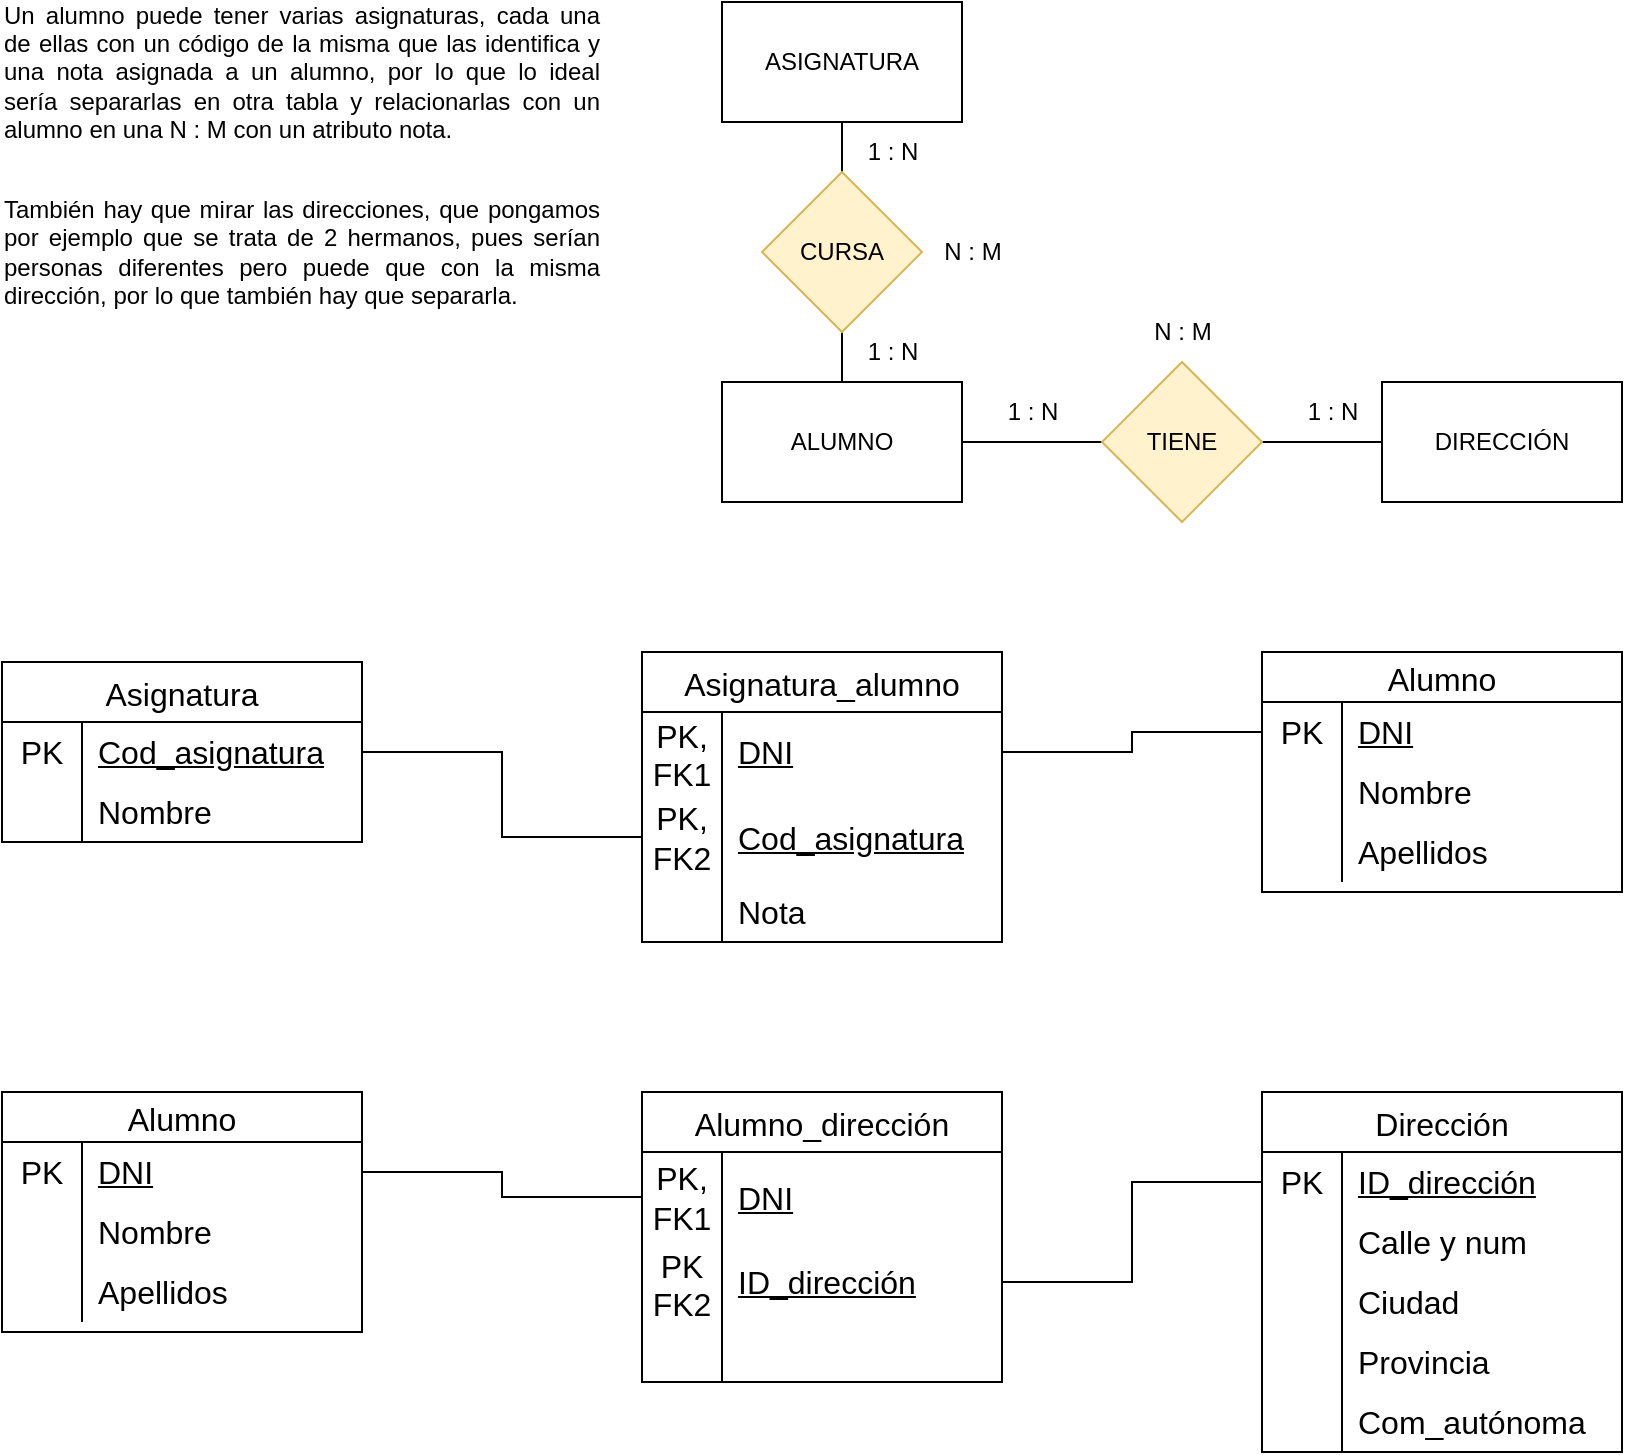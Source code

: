 <mxfile version="22.1.0" type="github">
  <diagram name="Página-1" id="C3KuIdNAv2LaoACR_fOr">
    <mxGraphModel dx="1434" dy="828" grid="1" gridSize="10" guides="1" tooltips="1" connect="1" arrows="1" fold="1" page="1" pageScale="1" pageWidth="827" pageHeight="1169" math="0" shadow="0">
      <root>
        <mxCell id="0" />
        <mxCell id="1" parent="0" />
        <mxCell id="yew2p4ckz5UEHxFNK0TZ-1" value="&lt;div style=&quot;text-align: justify;&quot;&gt;&lt;span style=&quot;background-color: initial;&quot;&gt;Un alumno puede tener varias asignaturas, cada una de ellas con un código de la misma que las identifica y una nota asignada a un alumno, por lo que lo ideal sería separarlas en otra tabla y relacionarlas con un alumno en una N : M con un atributo nota.&lt;/span&gt;&lt;/div&gt;" style="text;html=1;strokeColor=none;fillColor=none;align=center;verticalAlign=middle;whiteSpace=wrap;rounded=0;" vertex="1" parent="1">
          <mxGeometry x="10" y="60" width="300" height="30" as="geometry" />
        </mxCell>
        <mxCell id="yew2p4ckz5UEHxFNK0TZ-2" value="ALUMNO" style="rounded=0;whiteSpace=wrap;html=1;" vertex="1" parent="1">
          <mxGeometry x="370" y="230" width="120" height="60" as="geometry" />
        </mxCell>
        <mxCell id="yew2p4ckz5UEHxFNK0TZ-3" value="ASIGNATURA" style="rounded=0;whiteSpace=wrap;html=1;" vertex="1" parent="1">
          <mxGeometry x="370" y="40" width="120" height="60" as="geometry" />
        </mxCell>
        <mxCell id="yew2p4ckz5UEHxFNK0TZ-4" value="&lt;div style=&quot;text-align: justify;&quot;&gt;&lt;span style=&quot;background-color: initial;&quot;&gt;También hay que mirar las direcciones, que pongamos por ejemplo que se trata de 2 hermanos, pues serían personas diferentes pero puede que con la misma dirección, por lo que también hay que separarla.&lt;/span&gt;&lt;/div&gt;" style="text;html=1;strokeColor=none;fillColor=none;align=center;verticalAlign=middle;whiteSpace=wrap;rounded=0;" vertex="1" parent="1">
          <mxGeometry x="10" y="150" width="300" height="30" as="geometry" />
        </mxCell>
        <mxCell id="yew2p4ckz5UEHxFNK0TZ-5" value="DIRECCIÓN" style="rounded=0;whiteSpace=wrap;html=1;" vertex="1" parent="1">
          <mxGeometry x="700" y="230" width="120" height="60" as="geometry" />
        </mxCell>
        <mxCell id="yew2p4ckz5UEHxFNK0TZ-8" value="" style="edgeStyle=orthogonalEdgeStyle;rounded=0;orthogonalLoop=1;jettySize=auto;html=1;endArrow=none;endFill=0;" edge="1" parent="1" source="yew2p4ckz5UEHxFNK0TZ-6" target="yew2p4ckz5UEHxFNK0TZ-3">
          <mxGeometry relative="1" as="geometry" />
        </mxCell>
        <mxCell id="yew2p4ckz5UEHxFNK0TZ-9" value="" style="edgeStyle=orthogonalEdgeStyle;rounded=0;orthogonalLoop=1;jettySize=auto;html=1;endArrow=none;endFill=0;" edge="1" parent="1" source="yew2p4ckz5UEHxFNK0TZ-6" target="yew2p4ckz5UEHxFNK0TZ-2">
          <mxGeometry relative="1" as="geometry" />
        </mxCell>
        <mxCell id="yew2p4ckz5UEHxFNK0TZ-6" value="CURSA" style="rhombus;whiteSpace=wrap;html=1;fillColor=#fff2cc;strokeColor=#d6b656;" vertex="1" parent="1">
          <mxGeometry x="390" y="125" width="80" height="80" as="geometry" />
        </mxCell>
        <mxCell id="yew2p4ckz5UEHxFNK0TZ-10" value="" style="edgeStyle=orthogonalEdgeStyle;rounded=0;orthogonalLoop=1;jettySize=auto;html=1;endArrow=none;endFill=0;" edge="1" parent="1" source="yew2p4ckz5UEHxFNK0TZ-7" target="yew2p4ckz5UEHxFNK0TZ-5">
          <mxGeometry relative="1" as="geometry" />
        </mxCell>
        <mxCell id="yew2p4ckz5UEHxFNK0TZ-11" value="" style="edgeStyle=orthogonalEdgeStyle;rounded=0;orthogonalLoop=1;jettySize=auto;html=1;endArrow=none;endFill=0;" edge="1" parent="1" source="yew2p4ckz5UEHxFNK0TZ-7" target="yew2p4ckz5UEHxFNK0TZ-2">
          <mxGeometry relative="1" as="geometry" />
        </mxCell>
        <mxCell id="yew2p4ckz5UEHxFNK0TZ-7" value="TIENE" style="rhombus;whiteSpace=wrap;html=1;fillColor=#fff2cc;strokeColor=#d6b656;" vertex="1" parent="1">
          <mxGeometry x="560" y="220" width="80" height="80" as="geometry" />
        </mxCell>
        <mxCell id="yew2p4ckz5UEHxFNK0TZ-12" value="1 : N" style="text;html=1;align=center;verticalAlign=middle;resizable=0;points=[];autosize=1;strokeColor=none;fillColor=none;" vertex="1" parent="1">
          <mxGeometry x="650" y="230" width="50" height="30" as="geometry" />
        </mxCell>
        <mxCell id="yew2p4ckz5UEHxFNK0TZ-13" value="1 : N" style="text;html=1;align=center;verticalAlign=middle;resizable=0;points=[];autosize=1;strokeColor=none;fillColor=none;" vertex="1" parent="1">
          <mxGeometry x="500" y="230" width="50" height="30" as="geometry" />
        </mxCell>
        <mxCell id="yew2p4ckz5UEHxFNK0TZ-14" value="N : M" style="text;html=1;align=center;verticalAlign=middle;resizable=0;points=[];autosize=1;strokeColor=none;fillColor=none;" vertex="1" parent="1">
          <mxGeometry x="575" y="190" width="50" height="30" as="geometry" />
        </mxCell>
        <mxCell id="yew2p4ckz5UEHxFNK0TZ-15" value="1 : N" style="text;html=1;align=center;verticalAlign=middle;resizable=0;points=[];autosize=1;strokeColor=none;fillColor=none;" vertex="1" parent="1">
          <mxGeometry x="430" y="200" width="50" height="30" as="geometry" />
        </mxCell>
        <mxCell id="yew2p4ckz5UEHxFNK0TZ-16" value="1 : N" style="text;html=1;align=center;verticalAlign=middle;resizable=0;points=[];autosize=1;strokeColor=none;fillColor=none;" vertex="1" parent="1">
          <mxGeometry x="430" y="100" width="50" height="30" as="geometry" />
        </mxCell>
        <mxCell id="yew2p4ckz5UEHxFNK0TZ-17" value="N : M" style="text;html=1;align=center;verticalAlign=middle;resizable=0;points=[];autosize=1;strokeColor=none;fillColor=none;" vertex="1" parent="1">
          <mxGeometry x="470" y="150" width="50" height="30" as="geometry" />
        </mxCell>
        <mxCell id="yew2p4ckz5UEHxFNK0TZ-18" value="Asignatura_alumno" style="shape=table;startSize=30;container=1;collapsible=0;childLayout=tableLayout;fixedRows=1;rowLines=0;fontStyle=0;strokeColor=default;fontSize=16;" vertex="1" parent="1">
          <mxGeometry x="330" y="365" width="180" height="145" as="geometry" />
        </mxCell>
        <mxCell id="yew2p4ckz5UEHxFNK0TZ-19" value="" style="shape=tableRow;horizontal=0;startSize=0;swimlaneHead=0;swimlaneBody=0;top=0;left=0;bottom=0;right=0;collapsible=0;dropTarget=0;fillColor=none;points=[[0,0.5],[1,0.5]];portConstraint=eastwest;strokeColor=inherit;fontSize=16;" vertex="1" parent="yew2p4ckz5UEHxFNK0TZ-18">
          <mxGeometry y="30" width="180" height="40" as="geometry" />
        </mxCell>
        <mxCell id="yew2p4ckz5UEHxFNK0TZ-20" value="PK, FK1" style="shape=partialRectangle;html=1;whiteSpace=wrap;connectable=0;fillColor=none;top=0;left=0;bottom=0;right=0;overflow=hidden;pointerEvents=1;strokeColor=inherit;fontSize=16;" vertex="1" parent="yew2p4ckz5UEHxFNK0TZ-19">
          <mxGeometry width="40" height="40" as="geometry">
            <mxRectangle width="40" height="40" as="alternateBounds" />
          </mxGeometry>
        </mxCell>
        <mxCell id="yew2p4ckz5UEHxFNK0TZ-21" value="&lt;u&gt;DNI&lt;/u&gt;" style="shape=partialRectangle;html=1;whiteSpace=wrap;connectable=0;fillColor=none;top=0;left=0;bottom=0;right=0;align=left;spacingLeft=6;overflow=hidden;strokeColor=inherit;fontSize=16;" vertex="1" parent="yew2p4ckz5UEHxFNK0TZ-19">
          <mxGeometry x="40" width="140" height="40" as="geometry">
            <mxRectangle width="140" height="40" as="alternateBounds" />
          </mxGeometry>
        </mxCell>
        <mxCell id="yew2p4ckz5UEHxFNK0TZ-22" value="" style="shape=tableRow;horizontal=0;startSize=0;swimlaneHead=0;swimlaneBody=0;top=0;left=0;bottom=0;right=0;collapsible=0;dropTarget=0;fillColor=none;points=[[0,0.5],[1,0.5]];portConstraint=eastwest;strokeColor=inherit;fontSize=16;" vertex="1" parent="yew2p4ckz5UEHxFNK0TZ-18">
          <mxGeometry y="70" width="180" height="45" as="geometry" />
        </mxCell>
        <mxCell id="yew2p4ckz5UEHxFNK0TZ-23" value="PK, FK2" style="shape=partialRectangle;html=1;whiteSpace=wrap;connectable=0;fillColor=none;top=0;left=0;bottom=0;right=0;overflow=hidden;strokeColor=inherit;fontSize=16;" vertex="1" parent="yew2p4ckz5UEHxFNK0TZ-22">
          <mxGeometry width="40" height="45" as="geometry">
            <mxRectangle width="40" height="45" as="alternateBounds" />
          </mxGeometry>
        </mxCell>
        <mxCell id="yew2p4ckz5UEHxFNK0TZ-24" value="&lt;u&gt;Cod_asignatura&lt;/u&gt;" style="shape=partialRectangle;html=1;whiteSpace=wrap;connectable=0;fillColor=none;top=0;left=0;bottom=0;right=0;align=left;spacingLeft=6;overflow=hidden;strokeColor=inherit;fontSize=16;" vertex="1" parent="yew2p4ckz5UEHxFNK0TZ-22">
          <mxGeometry x="40" width="140" height="45" as="geometry">
            <mxRectangle width="140" height="45" as="alternateBounds" />
          </mxGeometry>
        </mxCell>
        <mxCell id="yew2p4ckz5UEHxFNK0TZ-25" value="" style="shape=tableRow;horizontal=0;startSize=0;swimlaneHead=0;swimlaneBody=0;top=0;left=0;bottom=0;right=0;collapsible=0;dropTarget=0;fillColor=none;points=[[0,0.5],[1,0.5]];portConstraint=eastwest;strokeColor=inherit;fontSize=16;" vertex="1" parent="yew2p4ckz5UEHxFNK0TZ-18">
          <mxGeometry y="115" width="180" height="30" as="geometry" />
        </mxCell>
        <mxCell id="yew2p4ckz5UEHxFNK0TZ-26" value="" style="shape=partialRectangle;html=1;whiteSpace=wrap;connectable=0;fillColor=none;top=0;left=0;bottom=0;right=0;overflow=hidden;strokeColor=inherit;fontSize=16;" vertex="1" parent="yew2p4ckz5UEHxFNK0TZ-25">
          <mxGeometry width="40" height="30" as="geometry">
            <mxRectangle width="40" height="30" as="alternateBounds" />
          </mxGeometry>
        </mxCell>
        <mxCell id="yew2p4ckz5UEHxFNK0TZ-27" value="Nota" style="shape=partialRectangle;html=1;whiteSpace=wrap;connectable=0;fillColor=none;top=0;left=0;bottom=0;right=0;align=left;spacingLeft=6;overflow=hidden;strokeColor=inherit;fontSize=16;" vertex="1" parent="yew2p4ckz5UEHxFNK0TZ-25">
          <mxGeometry x="40" width="140" height="30" as="geometry">
            <mxRectangle width="140" height="30" as="alternateBounds" />
          </mxGeometry>
        </mxCell>
        <mxCell id="yew2p4ckz5UEHxFNK0TZ-28" value="Alumno" style="shape=table;startSize=25;container=1;collapsible=0;childLayout=tableLayout;fixedRows=1;rowLines=0;fontStyle=0;strokeColor=default;fontSize=16;" vertex="1" parent="1">
          <mxGeometry x="640" y="365" width="180" height="120" as="geometry" />
        </mxCell>
        <mxCell id="yew2p4ckz5UEHxFNK0TZ-29" value="" style="shape=tableRow;horizontal=0;startSize=0;swimlaneHead=0;swimlaneBody=0;top=0;left=0;bottom=0;right=0;collapsible=0;dropTarget=0;fillColor=none;points=[[0,0.5],[1,0.5]];portConstraint=eastwest;strokeColor=inherit;fontSize=16;" vertex="1" parent="yew2p4ckz5UEHxFNK0TZ-28">
          <mxGeometry y="25" width="180" height="30" as="geometry" />
        </mxCell>
        <mxCell id="yew2p4ckz5UEHxFNK0TZ-30" value="PK" style="shape=partialRectangle;html=1;whiteSpace=wrap;connectable=0;fillColor=none;top=0;left=0;bottom=0;right=0;overflow=hidden;pointerEvents=1;strokeColor=inherit;fontSize=16;" vertex="1" parent="yew2p4ckz5UEHxFNK0TZ-29">
          <mxGeometry width="40" height="30" as="geometry">
            <mxRectangle width="40" height="30" as="alternateBounds" />
          </mxGeometry>
        </mxCell>
        <mxCell id="yew2p4ckz5UEHxFNK0TZ-31" value="&lt;u&gt;DNI&lt;/u&gt;" style="shape=partialRectangle;html=1;whiteSpace=wrap;connectable=0;fillColor=none;top=0;left=0;bottom=0;right=0;align=left;spacingLeft=6;overflow=hidden;strokeColor=inherit;fontSize=16;" vertex="1" parent="yew2p4ckz5UEHxFNK0TZ-29">
          <mxGeometry x="40" width="140" height="30" as="geometry">
            <mxRectangle width="140" height="30" as="alternateBounds" />
          </mxGeometry>
        </mxCell>
        <mxCell id="yew2p4ckz5UEHxFNK0TZ-32" value="" style="shape=tableRow;horizontal=0;startSize=0;swimlaneHead=0;swimlaneBody=0;top=0;left=0;bottom=0;right=0;collapsible=0;dropTarget=0;fillColor=none;points=[[0,0.5],[1,0.5]];portConstraint=eastwest;strokeColor=inherit;fontSize=16;" vertex="1" parent="yew2p4ckz5UEHxFNK0TZ-28">
          <mxGeometry y="55" width="180" height="30" as="geometry" />
        </mxCell>
        <mxCell id="yew2p4ckz5UEHxFNK0TZ-33" value="" style="shape=partialRectangle;html=1;whiteSpace=wrap;connectable=0;fillColor=none;top=0;left=0;bottom=0;right=0;overflow=hidden;strokeColor=inherit;fontSize=16;" vertex="1" parent="yew2p4ckz5UEHxFNK0TZ-32">
          <mxGeometry width="40" height="30" as="geometry">
            <mxRectangle width="40" height="30" as="alternateBounds" />
          </mxGeometry>
        </mxCell>
        <mxCell id="yew2p4ckz5UEHxFNK0TZ-34" value="Nombre" style="shape=partialRectangle;html=1;whiteSpace=wrap;connectable=0;fillColor=none;top=0;left=0;bottom=0;right=0;align=left;spacingLeft=6;overflow=hidden;strokeColor=inherit;fontSize=16;" vertex="1" parent="yew2p4ckz5UEHxFNK0TZ-32">
          <mxGeometry x="40" width="140" height="30" as="geometry">
            <mxRectangle width="140" height="30" as="alternateBounds" />
          </mxGeometry>
        </mxCell>
        <mxCell id="yew2p4ckz5UEHxFNK0TZ-35" value="" style="shape=tableRow;horizontal=0;startSize=0;swimlaneHead=0;swimlaneBody=0;top=0;left=0;bottom=0;right=0;collapsible=0;dropTarget=0;fillColor=none;points=[[0,0.5],[1,0.5]];portConstraint=eastwest;strokeColor=inherit;fontSize=16;" vertex="1" parent="yew2p4ckz5UEHxFNK0TZ-28">
          <mxGeometry y="85" width="180" height="30" as="geometry" />
        </mxCell>
        <mxCell id="yew2p4ckz5UEHxFNK0TZ-36" value="" style="shape=partialRectangle;html=1;whiteSpace=wrap;connectable=0;fillColor=none;top=0;left=0;bottom=0;right=0;overflow=hidden;strokeColor=inherit;fontSize=16;" vertex="1" parent="yew2p4ckz5UEHxFNK0TZ-35">
          <mxGeometry width="40" height="30" as="geometry">
            <mxRectangle width="40" height="30" as="alternateBounds" />
          </mxGeometry>
        </mxCell>
        <mxCell id="yew2p4ckz5UEHxFNK0TZ-37" value="Apellidos" style="shape=partialRectangle;html=1;whiteSpace=wrap;connectable=0;fillColor=none;top=0;left=0;bottom=0;right=0;align=left;spacingLeft=6;overflow=hidden;strokeColor=inherit;fontSize=16;" vertex="1" parent="yew2p4ckz5UEHxFNK0TZ-35">
          <mxGeometry x="40" width="140" height="30" as="geometry">
            <mxRectangle width="140" height="30" as="alternateBounds" />
          </mxGeometry>
        </mxCell>
        <mxCell id="yew2p4ckz5UEHxFNK0TZ-38" value="Asignatura" style="shape=table;startSize=30;container=1;collapsible=0;childLayout=tableLayout;fixedRows=1;rowLines=0;fontStyle=0;strokeColor=default;fontSize=16;" vertex="1" parent="1">
          <mxGeometry x="10" y="370" width="180" height="90" as="geometry" />
        </mxCell>
        <mxCell id="yew2p4ckz5UEHxFNK0TZ-39" value="" style="shape=tableRow;horizontal=0;startSize=0;swimlaneHead=0;swimlaneBody=0;top=0;left=0;bottom=0;right=0;collapsible=0;dropTarget=0;fillColor=none;points=[[0,0.5],[1,0.5]];portConstraint=eastwest;strokeColor=inherit;fontSize=16;" vertex="1" parent="yew2p4ckz5UEHxFNK0TZ-38">
          <mxGeometry y="30" width="180" height="30" as="geometry" />
        </mxCell>
        <mxCell id="yew2p4ckz5UEHxFNK0TZ-40" value="PK" style="shape=partialRectangle;html=1;whiteSpace=wrap;connectable=0;fillColor=none;top=0;left=0;bottom=0;right=0;overflow=hidden;pointerEvents=1;strokeColor=inherit;fontSize=16;" vertex="1" parent="yew2p4ckz5UEHxFNK0TZ-39">
          <mxGeometry width="40" height="30" as="geometry">
            <mxRectangle width="40" height="30" as="alternateBounds" />
          </mxGeometry>
        </mxCell>
        <mxCell id="yew2p4ckz5UEHxFNK0TZ-41" value="&lt;u&gt;Cod_asignatura&lt;/u&gt;" style="shape=partialRectangle;html=1;whiteSpace=wrap;connectable=0;fillColor=none;top=0;left=0;bottom=0;right=0;align=left;spacingLeft=6;overflow=hidden;strokeColor=inherit;fontSize=16;" vertex="1" parent="yew2p4ckz5UEHxFNK0TZ-39">
          <mxGeometry x="40" width="140" height="30" as="geometry">
            <mxRectangle width="140" height="30" as="alternateBounds" />
          </mxGeometry>
        </mxCell>
        <mxCell id="yew2p4ckz5UEHxFNK0TZ-45" value="" style="shape=tableRow;horizontal=0;startSize=0;swimlaneHead=0;swimlaneBody=0;top=0;left=0;bottom=0;right=0;collapsible=0;dropTarget=0;fillColor=none;points=[[0,0.5],[1,0.5]];portConstraint=eastwest;strokeColor=inherit;fontSize=16;" vertex="1" parent="yew2p4ckz5UEHxFNK0TZ-38">
          <mxGeometry y="60" width="180" height="30" as="geometry" />
        </mxCell>
        <mxCell id="yew2p4ckz5UEHxFNK0TZ-46" value="" style="shape=partialRectangle;html=1;whiteSpace=wrap;connectable=0;fillColor=none;top=0;left=0;bottom=0;right=0;overflow=hidden;strokeColor=inherit;fontSize=16;" vertex="1" parent="yew2p4ckz5UEHxFNK0TZ-45">
          <mxGeometry width="40" height="30" as="geometry">
            <mxRectangle width="40" height="30" as="alternateBounds" />
          </mxGeometry>
        </mxCell>
        <mxCell id="yew2p4ckz5UEHxFNK0TZ-47" value="Nombre" style="shape=partialRectangle;html=1;whiteSpace=wrap;connectable=0;fillColor=none;top=0;left=0;bottom=0;right=0;align=left;spacingLeft=6;overflow=hidden;strokeColor=inherit;fontSize=16;" vertex="1" parent="yew2p4ckz5UEHxFNK0TZ-45">
          <mxGeometry x="40" width="140" height="30" as="geometry">
            <mxRectangle width="140" height="30" as="alternateBounds" />
          </mxGeometry>
        </mxCell>
        <mxCell id="yew2p4ckz5UEHxFNK0TZ-48" style="edgeStyle=orthogonalEdgeStyle;rounded=0;orthogonalLoop=1;jettySize=auto;html=1;exitX=0;exitY=0.5;exitDx=0;exitDy=0;entryX=1;entryY=0.5;entryDx=0;entryDy=0;endArrow=none;endFill=0;" edge="1" parent="1" source="yew2p4ckz5UEHxFNK0TZ-29" target="yew2p4ckz5UEHxFNK0TZ-19">
          <mxGeometry relative="1" as="geometry" />
        </mxCell>
        <mxCell id="yew2p4ckz5UEHxFNK0TZ-49" style="edgeStyle=orthogonalEdgeStyle;rounded=0;orthogonalLoop=1;jettySize=auto;html=1;exitX=1;exitY=0.5;exitDx=0;exitDy=0;entryX=0;entryY=0.5;entryDx=0;entryDy=0;endArrow=none;endFill=0;" edge="1" parent="1" source="yew2p4ckz5UEHxFNK0TZ-39" target="yew2p4ckz5UEHxFNK0TZ-22">
          <mxGeometry relative="1" as="geometry" />
        </mxCell>
        <mxCell id="yew2p4ckz5UEHxFNK0TZ-50" value="Alumno_dirección" style="shape=table;startSize=30;container=1;collapsible=0;childLayout=tableLayout;fixedRows=1;rowLines=0;fontStyle=0;strokeColor=default;fontSize=16;" vertex="1" parent="1">
          <mxGeometry x="330" y="585" width="180" height="145" as="geometry" />
        </mxCell>
        <mxCell id="yew2p4ckz5UEHxFNK0TZ-51" value="" style="shape=tableRow;horizontal=0;startSize=0;swimlaneHead=0;swimlaneBody=0;top=0;left=0;bottom=0;right=0;collapsible=0;dropTarget=0;fillColor=none;points=[[0,0.5],[1,0.5]];portConstraint=eastwest;strokeColor=inherit;fontSize=16;" vertex="1" parent="yew2p4ckz5UEHxFNK0TZ-50">
          <mxGeometry y="30" width="180" height="45" as="geometry" />
        </mxCell>
        <mxCell id="yew2p4ckz5UEHxFNK0TZ-52" value="PK, FK1" style="shape=partialRectangle;html=1;whiteSpace=wrap;connectable=0;fillColor=none;top=0;left=0;bottom=0;right=0;overflow=hidden;pointerEvents=1;strokeColor=inherit;fontSize=16;" vertex="1" parent="yew2p4ckz5UEHxFNK0TZ-51">
          <mxGeometry width="40" height="45" as="geometry">
            <mxRectangle width="40" height="45" as="alternateBounds" />
          </mxGeometry>
        </mxCell>
        <mxCell id="yew2p4ckz5UEHxFNK0TZ-53" value="&lt;u&gt;DNI&lt;/u&gt;" style="shape=partialRectangle;html=1;whiteSpace=wrap;connectable=0;fillColor=none;top=0;left=0;bottom=0;right=0;align=left;spacingLeft=6;overflow=hidden;strokeColor=inherit;fontSize=16;" vertex="1" parent="yew2p4ckz5UEHxFNK0TZ-51">
          <mxGeometry x="40" width="140" height="45" as="geometry">
            <mxRectangle width="140" height="45" as="alternateBounds" />
          </mxGeometry>
        </mxCell>
        <mxCell id="yew2p4ckz5UEHxFNK0TZ-54" value="" style="shape=tableRow;horizontal=0;startSize=0;swimlaneHead=0;swimlaneBody=0;top=0;left=0;bottom=0;right=0;collapsible=0;dropTarget=0;fillColor=none;points=[[0,0.5],[1,0.5]];portConstraint=eastwest;strokeColor=inherit;fontSize=16;" vertex="1" parent="yew2p4ckz5UEHxFNK0TZ-50">
          <mxGeometry y="75" width="180" height="40" as="geometry" />
        </mxCell>
        <mxCell id="yew2p4ckz5UEHxFNK0TZ-55" value="PK&lt;br&gt;FK2" style="shape=partialRectangle;html=1;whiteSpace=wrap;connectable=0;fillColor=none;top=0;left=0;bottom=0;right=0;overflow=hidden;strokeColor=inherit;fontSize=16;" vertex="1" parent="yew2p4ckz5UEHxFNK0TZ-54">
          <mxGeometry width="40" height="40" as="geometry">
            <mxRectangle width="40" height="40" as="alternateBounds" />
          </mxGeometry>
        </mxCell>
        <mxCell id="yew2p4ckz5UEHxFNK0TZ-56" value="&lt;u&gt;ID_dirección&lt;/u&gt;" style="shape=partialRectangle;html=1;whiteSpace=wrap;connectable=0;fillColor=none;top=0;left=0;bottom=0;right=0;align=left;spacingLeft=6;overflow=hidden;strokeColor=inherit;fontSize=16;" vertex="1" parent="yew2p4ckz5UEHxFNK0TZ-54">
          <mxGeometry x="40" width="140" height="40" as="geometry">
            <mxRectangle width="140" height="40" as="alternateBounds" />
          </mxGeometry>
        </mxCell>
        <mxCell id="yew2p4ckz5UEHxFNK0TZ-57" value="" style="shape=tableRow;horizontal=0;startSize=0;swimlaneHead=0;swimlaneBody=0;top=0;left=0;bottom=0;right=0;collapsible=0;dropTarget=0;fillColor=none;points=[[0,0.5],[1,0.5]];portConstraint=eastwest;strokeColor=inherit;fontSize=16;" vertex="1" parent="yew2p4ckz5UEHxFNK0TZ-50">
          <mxGeometry y="115" width="180" height="30" as="geometry" />
        </mxCell>
        <mxCell id="yew2p4ckz5UEHxFNK0TZ-58" value="" style="shape=partialRectangle;html=1;whiteSpace=wrap;connectable=0;fillColor=none;top=0;left=0;bottom=0;right=0;overflow=hidden;strokeColor=inherit;fontSize=16;" vertex="1" parent="yew2p4ckz5UEHxFNK0TZ-57">
          <mxGeometry width="40" height="30" as="geometry">
            <mxRectangle width="40" height="30" as="alternateBounds" />
          </mxGeometry>
        </mxCell>
        <mxCell id="yew2p4ckz5UEHxFNK0TZ-59" value="" style="shape=partialRectangle;html=1;whiteSpace=wrap;connectable=0;fillColor=none;top=0;left=0;bottom=0;right=0;align=left;spacingLeft=6;overflow=hidden;strokeColor=inherit;fontSize=16;" vertex="1" parent="yew2p4ckz5UEHxFNK0TZ-57">
          <mxGeometry x="40" width="140" height="30" as="geometry">
            <mxRectangle width="140" height="30" as="alternateBounds" />
          </mxGeometry>
        </mxCell>
        <mxCell id="yew2p4ckz5UEHxFNK0TZ-70" value="Alumno" style="shape=table;startSize=25;container=1;collapsible=0;childLayout=tableLayout;fixedRows=1;rowLines=0;fontStyle=0;strokeColor=default;fontSize=16;" vertex="1" parent="1">
          <mxGeometry x="10" y="585" width="180" height="120" as="geometry" />
        </mxCell>
        <mxCell id="yew2p4ckz5UEHxFNK0TZ-71" value="" style="shape=tableRow;horizontal=0;startSize=0;swimlaneHead=0;swimlaneBody=0;top=0;left=0;bottom=0;right=0;collapsible=0;dropTarget=0;fillColor=none;points=[[0,0.5],[1,0.5]];portConstraint=eastwest;strokeColor=inherit;fontSize=16;" vertex="1" parent="yew2p4ckz5UEHxFNK0TZ-70">
          <mxGeometry y="25" width="180" height="30" as="geometry" />
        </mxCell>
        <mxCell id="yew2p4ckz5UEHxFNK0TZ-72" value="PK" style="shape=partialRectangle;html=1;whiteSpace=wrap;connectable=0;fillColor=none;top=0;left=0;bottom=0;right=0;overflow=hidden;pointerEvents=1;strokeColor=inherit;fontSize=16;" vertex="1" parent="yew2p4ckz5UEHxFNK0TZ-71">
          <mxGeometry width="40" height="30" as="geometry">
            <mxRectangle width="40" height="30" as="alternateBounds" />
          </mxGeometry>
        </mxCell>
        <mxCell id="yew2p4ckz5UEHxFNK0TZ-73" value="&lt;u&gt;DNI&lt;/u&gt;" style="shape=partialRectangle;html=1;whiteSpace=wrap;connectable=0;fillColor=none;top=0;left=0;bottom=0;right=0;align=left;spacingLeft=6;overflow=hidden;strokeColor=inherit;fontSize=16;" vertex="1" parent="yew2p4ckz5UEHxFNK0TZ-71">
          <mxGeometry x="40" width="140" height="30" as="geometry">
            <mxRectangle width="140" height="30" as="alternateBounds" />
          </mxGeometry>
        </mxCell>
        <mxCell id="yew2p4ckz5UEHxFNK0TZ-74" value="" style="shape=tableRow;horizontal=0;startSize=0;swimlaneHead=0;swimlaneBody=0;top=0;left=0;bottom=0;right=0;collapsible=0;dropTarget=0;fillColor=none;points=[[0,0.5],[1,0.5]];portConstraint=eastwest;strokeColor=inherit;fontSize=16;" vertex="1" parent="yew2p4ckz5UEHxFNK0TZ-70">
          <mxGeometry y="55" width="180" height="30" as="geometry" />
        </mxCell>
        <mxCell id="yew2p4ckz5UEHxFNK0TZ-75" value="" style="shape=partialRectangle;html=1;whiteSpace=wrap;connectable=0;fillColor=none;top=0;left=0;bottom=0;right=0;overflow=hidden;strokeColor=inherit;fontSize=16;" vertex="1" parent="yew2p4ckz5UEHxFNK0TZ-74">
          <mxGeometry width="40" height="30" as="geometry">
            <mxRectangle width="40" height="30" as="alternateBounds" />
          </mxGeometry>
        </mxCell>
        <mxCell id="yew2p4ckz5UEHxFNK0TZ-76" value="Nombre" style="shape=partialRectangle;html=1;whiteSpace=wrap;connectable=0;fillColor=none;top=0;left=0;bottom=0;right=0;align=left;spacingLeft=6;overflow=hidden;strokeColor=inherit;fontSize=16;" vertex="1" parent="yew2p4ckz5UEHxFNK0TZ-74">
          <mxGeometry x="40" width="140" height="30" as="geometry">
            <mxRectangle width="140" height="30" as="alternateBounds" />
          </mxGeometry>
        </mxCell>
        <mxCell id="yew2p4ckz5UEHxFNK0TZ-77" value="" style="shape=tableRow;horizontal=0;startSize=0;swimlaneHead=0;swimlaneBody=0;top=0;left=0;bottom=0;right=0;collapsible=0;dropTarget=0;fillColor=none;points=[[0,0.5],[1,0.5]];portConstraint=eastwest;strokeColor=inherit;fontSize=16;" vertex="1" parent="yew2p4ckz5UEHxFNK0TZ-70">
          <mxGeometry y="85" width="180" height="30" as="geometry" />
        </mxCell>
        <mxCell id="yew2p4ckz5UEHxFNK0TZ-78" value="" style="shape=partialRectangle;html=1;whiteSpace=wrap;connectable=0;fillColor=none;top=0;left=0;bottom=0;right=0;overflow=hidden;strokeColor=inherit;fontSize=16;" vertex="1" parent="yew2p4ckz5UEHxFNK0TZ-77">
          <mxGeometry width="40" height="30" as="geometry">
            <mxRectangle width="40" height="30" as="alternateBounds" />
          </mxGeometry>
        </mxCell>
        <mxCell id="yew2p4ckz5UEHxFNK0TZ-79" value="Apellidos" style="shape=partialRectangle;html=1;whiteSpace=wrap;connectable=0;fillColor=none;top=0;left=0;bottom=0;right=0;align=left;spacingLeft=6;overflow=hidden;strokeColor=inherit;fontSize=16;" vertex="1" parent="yew2p4ckz5UEHxFNK0TZ-77">
          <mxGeometry x="40" width="140" height="30" as="geometry">
            <mxRectangle width="140" height="30" as="alternateBounds" />
          </mxGeometry>
        </mxCell>
        <mxCell id="yew2p4ckz5UEHxFNK0TZ-80" value="Dirección" style="shape=table;startSize=30;container=1;collapsible=0;childLayout=tableLayout;fixedRows=1;rowLines=0;fontStyle=0;strokeColor=default;fontSize=16;" vertex="1" parent="1">
          <mxGeometry x="640" y="585" width="180" height="180" as="geometry" />
        </mxCell>
        <mxCell id="yew2p4ckz5UEHxFNK0TZ-81" value="" style="shape=tableRow;horizontal=0;startSize=0;swimlaneHead=0;swimlaneBody=0;top=0;left=0;bottom=0;right=0;collapsible=0;dropTarget=0;fillColor=none;points=[[0,0.5],[1,0.5]];portConstraint=eastwest;strokeColor=inherit;fontSize=16;" vertex="1" parent="yew2p4ckz5UEHxFNK0TZ-80">
          <mxGeometry y="30" width="180" height="30" as="geometry" />
        </mxCell>
        <mxCell id="yew2p4ckz5UEHxFNK0TZ-82" value="PK" style="shape=partialRectangle;html=1;whiteSpace=wrap;connectable=0;fillColor=none;top=0;left=0;bottom=0;right=0;overflow=hidden;pointerEvents=1;strokeColor=inherit;fontSize=16;" vertex="1" parent="yew2p4ckz5UEHxFNK0TZ-81">
          <mxGeometry width="40" height="30" as="geometry">
            <mxRectangle width="40" height="30" as="alternateBounds" />
          </mxGeometry>
        </mxCell>
        <mxCell id="yew2p4ckz5UEHxFNK0TZ-83" value="&lt;u&gt;ID_dirección&lt;/u&gt;" style="shape=partialRectangle;html=1;whiteSpace=wrap;connectable=0;fillColor=none;top=0;left=0;bottom=0;right=0;align=left;spacingLeft=6;overflow=hidden;strokeColor=inherit;fontSize=16;" vertex="1" parent="yew2p4ckz5UEHxFNK0TZ-81">
          <mxGeometry x="40" width="140" height="30" as="geometry">
            <mxRectangle width="140" height="30" as="alternateBounds" />
          </mxGeometry>
        </mxCell>
        <mxCell id="yew2p4ckz5UEHxFNK0TZ-84" value="" style="shape=tableRow;horizontal=0;startSize=0;swimlaneHead=0;swimlaneBody=0;top=0;left=0;bottom=0;right=0;collapsible=0;dropTarget=0;fillColor=none;points=[[0,0.5],[1,0.5]];portConstraint=eastwest;strokeColor=inherit;fontSize=16;" vertex="1" parent="yew2p4ckz5UEHxFNK0TZ-80">
          <mxGeometry y="60" width="180" height="30" as="geometry" />
        </mxCell>
        <mxCell id="yew2p4ckz5UEHxFNK0TZ-85" value="" style="shape=partialRectangle;html=1;whiteSpace=wrap;connectable=0;fillColor=none;top=0;left=0;bottom=0;right=0;overflow=hidden;strokeColor=inherit;fontSize=16;" vertex="1" parent="yew2p4ckz5UEHxFNK0TZ-84">
          <mxGeometry width="40" height="30" as="geometry">
            <mxRectangle width="40" height="30" as="alternateBounds" />
          </mxGeometry>
        </mxCell>
        <mxCell id="yew2p4ckz5UEHxFNK0TZ-86" value="Calle y num" style="shape=partialRectangle;html=1;whiteSpace=wrap;connectable=0;fillColor=none;top=0;left=0;bottom=0;right=0;align=left;spacingLeft=6;overflow=hidden;strokeColor=inherit;fontSize=16;" vertex="1" parent="yew2p4ckz5UEHxFNK0TZ-84">
          <mxGeometry x="40" width="140" height="30" as="geometry">
            <mxRectangle width="140" height="30" as="alternateBounds" />
          </mxGeometry>
        </mxCell>
        <mxCell id="yew2p4ckz5UEHxFNK0TZ-87" value="" style="shape=tableRow;horizontal=0;startSize=0;swimlaneHead=0;swimlaneBody=0;top=0;left=0;bottom=0;right=0;collapsible=0;dropTarget=0;fillColor=none;points=[[0,0.5],[1,0.5]];portConstraint=eastwest;strokeColor=inherit;fontSize=16;" vertex="1" parent="yew2p4ckz5UEHxFNK0TZ-80">
          <mxGeometry y="90" width="180" height="30" as="geometry" />
        </mxCell>
        <mxCell id="yew2p4ckz5UEHxFNK0TZ-88" value="" style="shape=partialRectangle;html=1;whiteSpace=wrap;connectable=0;fillColor=none;top=0;left=0;bottom=0;right=0;overflow=hidden;strokeColor=inherit;fontSize=16;" vertex="1" parent="yew2p4ckz5UEHxFNK0TZ-87">
          <mxGeometry width="40" height="30" as="geometry">
            <mxRectangle width="40" height="30" as="alternateBounds" />
          </mxGeometry>
        </mxCell>
        <mxCell id="yew2p4ckz5UEHxFNK0TZ-89" value="Ciudad" style="shape=partialRectangle;html=1;whiteSpace=wrap;connectable=0;fillColor=none;top=0;left=0;bottom=0;right=0;align=left;spacingLeft=6;overflow=hidden;strokeColor=inherit;fontSize=16;" vertex="1" parent="yew2p4ckz5UEHxFNK0TZ-87">
          <mxGeometry x="40" width="140" height="30" as="geometry">
            <mxRectangle width="140" height="30" as="alternateBounds" />
          </mxGeometry>
        </mxCell>
        <mxCell id="yew2p4ckz5UEHxFNK0TZ-93" style="shape=tableRow;horizontal=0;startSize=0;swimlaneHead=0;swimlaneBody=0;top=0;left=0;bottom=0;right=0;collapsible=0;dropTarget=0;fillColor=none;points=[[0,0.5],[1,0.5]];portConstraint=eastwest;strokeColor=inherit;fontSize=16;" vertex="1" parent="yew2p4ckz5UEHxFNK0TZ-80">
          <mxGeometry y="120" width="180" height="30" as="geometry" />
        </mxCell>
        <mxCell id="yew2p4ckz5UEHxFNK0TZ-94" style="shape=partialRectangle;html=1;whiteSpace=wrap;connectable=0;fillColor=none;top=0;left=0;bottom=0;right=0;overflow=hidden;strokeColor=inherit;fontSize=16;" vertex="1" parent="yew2p4ckz5UEHxFNK0TZ-93">
          <mxGeometry width="40" height="30" as="geometry">
            <mxRectangle width="40" height="30" as="alternateBounds" />
          </mxGeometry>
        </mxCell>
        <mxCell id="yew2p4ckz5UEHxFNK0TZ-95" value="Provincia" style="shape=partialRectangle;html=1;whiteSpace=wrap;connectable=0;fillColor=none;top=0;left=0;bottom=0;right=0;align=left;spacingLeft=6;overflow=hidden;strokeColor=inherit;fontSize=16;" vertex="1" parent="yew2p4ckz5UEHxFNK0TZ-93">
          <mxGeometry x="40" width="140" height="30" as="geometry">
            <mxRectangle width="140" height="30" as="alternateBounds" />
          </mxGeometry>
        </mxCell>
        <mxCell id="yew2p4ckz5UEHxFNK0TZ-90" style="shape=tableRow;horizontal=0;startSize=0;swimlaneHead=0;swimlaneBody=0;top=0;left=0;bottom=0;right=0;collapsible=0;dropTarget=0;fillColor=none;points=[[0,0.5],[1,0.5]];portConstraint=eastwest;strokeColor=inherit;fontSize=16;" vertex="1" parent="yew2p4ckz5UEHxFNK0TZ-80">
          <mxGeometry y="150" width="180" height="30" as="geometry" />
        </mxCell>
        <mxCell id="yew2p4ckz5UEHxFNK0TZ-91" style="shape=partialRectangle;html=1;whiteSpace=wrap;connectable=0;fillColor=none;top=0;left=0;bottom=0;right=0;overflow=hidden;strokeColor=inherit;fontSize=16;" vertex="1" parent="yew2p4ckz5UEHxFNK0TZ-90">
          <mxGeometry width="40" height="30" as="geometry">
            <mxRectangle width="40" height="30" as="alternateBounds" />
          </mxGeometry>
        </mxCell>
        <mxCell id="yew2p4ckz5UEHxFNK0TZ-92" value="Com_autónoma" style="shape=partialRectangle;html=1;whiteSpace=wrap;connectable=0;fillColor=none;top=0;left=0;bottom=0;right=0;align=left;spacingLeft=6;overflow=hidden;strokeColor=inherit;fontSize=16;" vertex="1" parent="yew2p4ckz5UEHxFNK0TZ-90">
          <mxGeometry x="40" width="140" height="30" as="geometry">
            <mxRectangle width="140" height="30" as="alternateBounds" />
          </mxGeometry>
        </mxCell>
        <mxCell id="yew2p4ckz5UEHxFNK0TZ-96" style="edgeStyle=orthogonalEdgeStyle;rounded=0;orthogonalLoop=1;jettySize=auto;html=1;exitX=0;exitY=0.5;exitDx=0;exitDy=0;entryX=1;entryY=0.5;entryDx=0;entryDy=0;endArrow=none;endFill=0;" edge="1" parent="1" source="yew2p4ckz5UEHxFNK0TZ-81" target="yew2p4ckz5UEHxFNK0TZ-54">
          <mxGeometry relative="1" as="geometry" />
        </mxCell>
        <mxCell id="yew2p4ckz5UEHxFNK0TZ-97" style="edgeStyle=orthogonalEdgeStyle;rounded=0;orthogonalLoop=1;jettySize=auto;html=1;exitX=1;exitY=0.5;exitDx=0;exitDy=0;entryX=0;entryY=0.5;entryDx=0;entryDy=0;endArrow=none;endFill=0;" edge="1" parent="1" source="yew2p4ckz5UEHxFNK0TZ-71" target="yew2p4ckz5UEHxFNK0TZ-51">
          <mxGeometry relative="1" as="geometry" />
        </mxCell>
      </root>
    </mxGraphModel>
  </diagram>
</mxfile>
